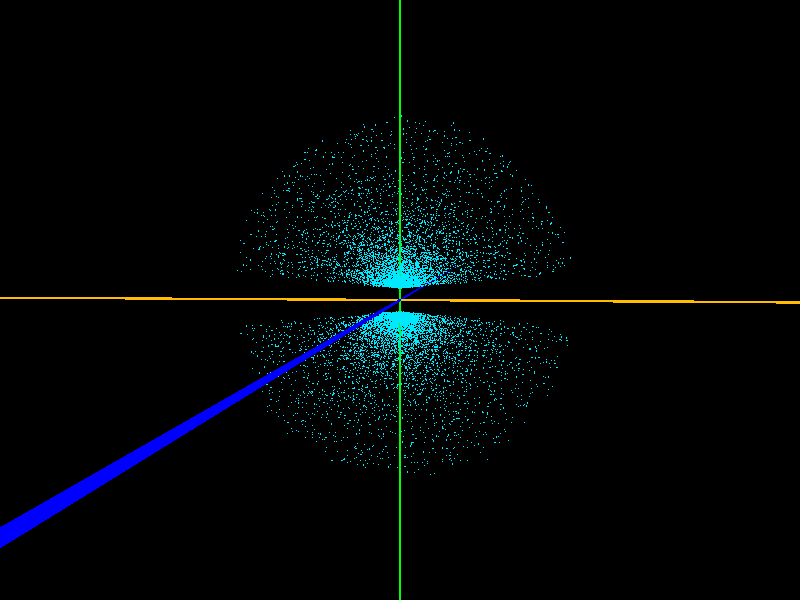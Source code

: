// Persistence of Vision Ray Tracer Scene Description File
// File: 2POrbital.pov

#version 3.6; // current version is 3.8

/* 
Information on Pov-Ray:
 
My personal introduction into Pov-Ray was the excellent book "3D-Welten, professionelle Animationen und fotorealistische Grafiken mit Raytracing" from 
Toni Lama by Carl Hanser Verlag München Wien, 2004. Apart of that I recommend the Pov-Ray-homepage (http://www.povray.org).

Further information on Pov-Ray can be found at https://sus.ziti.uni-heidelberg.de/Lehre/WS2021_Tools/POVRAY/POVRAY_PeterFischer.pdf,  
https://wiki.povray.org/content/Main_Page, https://de.wikibooks.org/wiki/Raytracing_mit_POV-Ray or, in german language, here: https://www.f-lohmueller.de/pov_tut/pov__ger.htm
*/ 
 
 
//-----------------------------------Scene settings (Camera, light, background)-------------------------------------------------

global_settings {
    assumed_gamma 1.0
    max_trace_level 5
}


#declare Cameraz = camera {
    location  <0.5, 0.3, -5>
    look_at   <0, 0,  0>
}


camera {
    Cameraz
}


// create a regular point light source
light_source {
    0*x                  // light's position (translated below)
    color rgb <1,1,1>    // light's color
    translate <-100, 100, 30>
} 
light_source {
    0*x                  // light's position (translated below)
    color rgb <0.6,0.6,0.6>    // light's color
    translate <0, 100, -10>
}  


//---------------------------------------------------Modeling approach---------------------------------------------- 

/*
The 2s-Orbital is modeled using two different loops, one for the inner part, which is very similar to the 1s-Orbital except for a slightly smaller radius and a second for the outer part. 
In the case of the outer part, the distribution along the x-axis is shaped using a third power function. Points defined this way are then spherically distributed as for the 1s-Orbital. 
*/ 


//-------------------------------------------------------The coordinate system--------------------------------------------------------------

cylinder { 
    <-1000, 0, 0>, <1000, 0, 0>, 0.01 
    pigment {
        color rgb <1,0.5,0>     // solid color pigment
    }
}

cylinder { 
    <0, -1000, 0>, <0, 1000, 0>, 0.01 
    pigment {
        color rgb <0,1,0>     // solid color pigment
    }
}

cylinder { 
    <0, 0, -1000>, <0, 0, 1000>, 0.01 
    pigment {
        color rgb <0,0,1>     // solid color pigment
    }
} 

//---------------------------Objects-----------------------------------------------------------------       

//Box for producing a section in the x-y-plain. 
#declare Section = box { 
    <-8.00, -8.00, -0.200>,< 8.00, 8.00, 0.200>   
    texture { 
        pigment{ 
            color rgb<1.00, 1.00, 1.00>
        }  
        finish { 
            phong 1 reflection{ 
                0.00 metallic 0.00
            } 
        } 
    } // end of texture
    scale <1,1,1> rotate<0,0,0> translate<0,0,0> 
} // end of box --------------------------------------




#declare chance1 = seed (8); 



//Points are first distributed on a cylinder circumsribed to the sphere. (Cylinder along the x-axis). Angles (rotation around z-axis) are calculated for points projected onto the sphere (perpendicular to the x-axis.) 



//Points are first distributed on a cylinder circumsribed to the sphere. (Cylinder along the x-axis). Angles (rotation around z-axis) are calculated for points projected onto the sphere (perpendicular to the x-axis.) 


//p-Orbitale                                  
  

#declare chance1 = seed(9); 

//Py

#declare ticker = 0; 
#while (ticker < 15000) 

    #declare Var1 = rand(chance1); 
    #declare Anglez = 85*pow(Var1, 0.5); 
    #declare Var1 = rand(chance1); 
    #declare P1 = <0, 1.4*pow(Var1, 1.1), 0>;                           //Positions are distributed along the y-axis from 0 to 1.4 with a very small bias towards 0
    #declare P1 = vrotate (P1, <0, 0, Anglez>);                         //Positions are rotated around the z-axis by an angle between 0 and 85 degrees with a bias for 85 degrees
    #declare P1 = P1 + <0, 0.1, 0>;                                     //Positions are shifted by +0.1 along the y-axis. 
    #declare P1 = vrotate (P1, <0, 360*rand(chance1), 0>);              //Finally positions are rotated randomly between 0 and 360 degrees around the y-axis resulting in rotational symmetry with respect to this axis. 


    #if (inside (Section, P1)>0)                                            //Only a section through the xy-plane is shown

        sphere { <0, 0, 0>, 0.005                                           //The upper part of the orbital. 
            translate P1 
            texture{ 
                pigment {
                    color rgb <0,208/255,1>
                }
                finish {
                ambient 8 
                }
            }
        } 
                                   
        sphere { <0, 0, 0>, 0.005
            translate P1 
            rotate <180, 0, 0>                                               //All positions are rotate by 180 degrees around the x-axis - this gives the lower part of the orbital
            texture{ 
                pigment {
                    color rgb <0,208/255,1>
                }           
                finish {
                    ambient 8 
                }
            }
        } 
                                   
    #else
    #end 

#declare ticker = ticker + 1; 
#end  


//Rotated versions of the orbital defined above; refer to p-Orbitals around x- and z-axis. 
/*
//Pz

#declare ticker = 0; 
#while (ticker < 30000) 

    #declare Var1 = rand(chance1); 

    #declare Anglez = 85*pow(Var1, 0.5); 
 
    #declare Var1 = rand(chance1); 

    #declare P1 = <0, 1.2*pow(Var1, 1.1), 0>; 
    #declare P1 = vrotate (P1, <0, 0, Anglez>); 
    #declare P1 = P1 + <0, 0.2, 0>; 
    #declare P1 = vrotate (P1, <0, 360*rand(chance1), 0>); 

//#if (inside (Section, P1)>0)


    sphere { <0, 0, 0>, 0.005
        translate P1
        rotate <90, 0, 0> 
        texture{ 
            pigment {
                color rgb <1,0,0>
            }
            finish {
            ambient 8 
            }
        }
    } 
                                   
    sphere { <0, 0, 0>, 0.005
        translate P1 
        rotate <180, 0, 0>
        rotate <90, 0, 0> 
        texture{ 
            pigment {
                color rgb <1,0,0>
            }
            finish {
                ambient 8 
            }
        }
    } 
                                   
//#else
//#end 

#declare ticker = ticker + 1; 
#end 



//Px

#declare ticker = 0; 
#while (ticker < 30000) 

    #declare Var1 = rand(chance1); 

    #declare Anglez = 85*pow(Var1, 0.5); 
 
    #declare Var1 = rand(chance1); 

    #declare P1 = <0, 1.2*pow(Var1, 1.1), 0>; 
    #declare P1 = vrotate (P1, <0, 0, Anglez>); 
    #declare P1 = P1 + <0, 0.2, 0>; 
    #declare P1 = vrotate (P1, <0, 360*rand(chance1), 0>); 

//#if (inside (Section, P1)>0)


    sphere { <0, 0, 0>, 0.005
        translate P1
        rotate <0, 0, 90> 
        texture{ 
            pigment {
                color rgb <0,0,1>
            }
            finish {
            ambient 8 
            }
        }
    } 
                                   
    sphere { <0, 0, 0>, 0.005
        translate P1 
        rotate <180, 0, 0>
        rotate <0, 0, 90> 
        texture{ 
            pigment {
                color rgb <0,0,1>
            }
            finish {
                ambient 8 
            }
        }
    } 
                                   
//#else
//#end 

#declare ticker = ticker + 1; 
#end 


 */